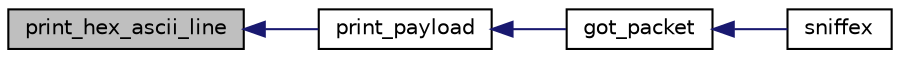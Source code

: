 digraph "print_hex_ascii_line"
{
  edge [fontname="Helvetica",fontsize="10",labelfontname="Helvetica",labelfontsize="10"];
  node [fontname="Helvetica",fontsize="10",shape=record];
  rankdir="LR";
  Node1 [label="print_hex_ascii_line",height=0.2,width=0.4,color="black", fillcolor="grey75", style="filled", fontcolor="black"];
  Node1 -> Node2 [dir="back",color="midnightblue",fontsize="10",style="solid",fontname="Helvetica"];
  Node2 [label="print_payload",height=0.2,width=0.4,color="black", fillcolor="white", style="filled",URL="$sniffex_8h.html#ab48bc0458b0c2e1efb27f09c5ec679bb"];
  Node2 -> Node3 [dir="back",color="midnightblue",fontsize="10",style="solid",fontname="Helvetica"];
  Node3 [label="got_packet",height=0.2,width=0.4,color="black", fillcolor="white", style="filled",URL="$sniffex_8h.html#a34156c01fd0186d299c2641b5538a1eb"];
  Node3 -> Node4 [dir="back",color="midnightblue",fontsize="10",style="solid",fontname="Helvetica"];
  Node4 [label="sniffex",height=0.2,width=0.4,color="black", fillcolor="white", style="filled",URL="$sniffex_8h.html#a42e04619c44d9eed0e50396238f710d6"];
}
